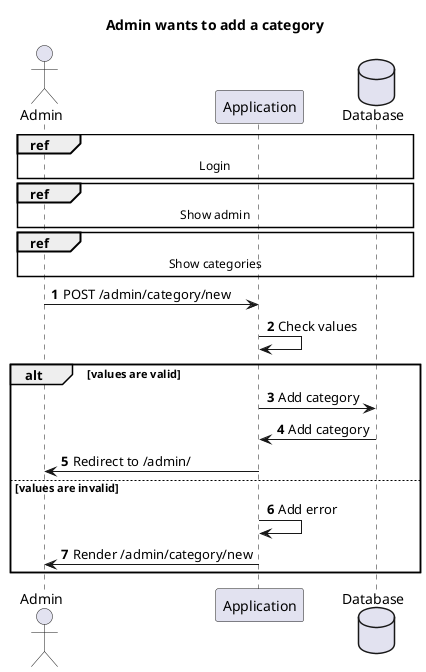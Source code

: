 @startuml
autonumber
title       Admin wants to add a category
actor       Admin
participant Application
database    Database

ref over Admin, Application, Database: Login
ref over Admin, Application, Database: Show admin
ref over Admin, Application, Database: Show categories

Admin -> Application: POST /admin/category/new
Application -> Application: Check values
alt values are valid
    Application -> Database: Add category
    Database -> Application: Add category
    Application -> Admin: Redirect to /admin/
else values are invalid
    Application -> Application: Add error
    Application -> Admin: Render /admin/category/new
end

@enduml
